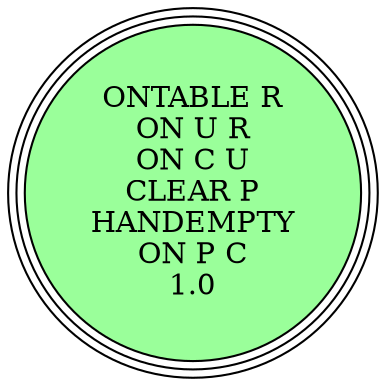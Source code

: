 digraph {
"ONTABLE R\nON U R\nON C U\nCLEAR P\nHANDEMPTY\nON P C\n1.0\n" [shape=circle, style=filled, fillcolor=palegreen1, peripheries=3];
"ONTABLE R\nON U R\nON C U\nCLEAR P\nHANDEMPTY\nON P C\n1.0\n" [shape=circle, style=filled, fillcolor=palegreen1, peripheries=3];
}
